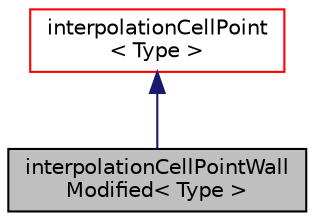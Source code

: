 digraph "interpolationCellPointWallModified&lt; Type &gt;"
{
  bgcolor="transparent";
  edge [fontname="Helvetica",fontsize="10",labelfontname="Helvetica",labelfontsize="10"];
  node [fontname="Helvetica",fontsize="10",shape=record];
  Node1 [label="interpolationCellPointWall\lModified\< Type \>",height=0.2,width=0.4,color="black", fillcolor="grey75", style="filled", fontcolor="black"];
  Node2 -> Node1 [dir="back",color="midnightblue",fontsize="10",style="solid",fontname="Helvetica"];
  Node2 [label="interpolationCellPoint\l\< Type \>",height=0.2,width=0.4,color="red",URL="$a01155.html",tooltip="Given cell centre values and point (vertex) values decompose into tetrahedra and linear interpolate w..."];
}

